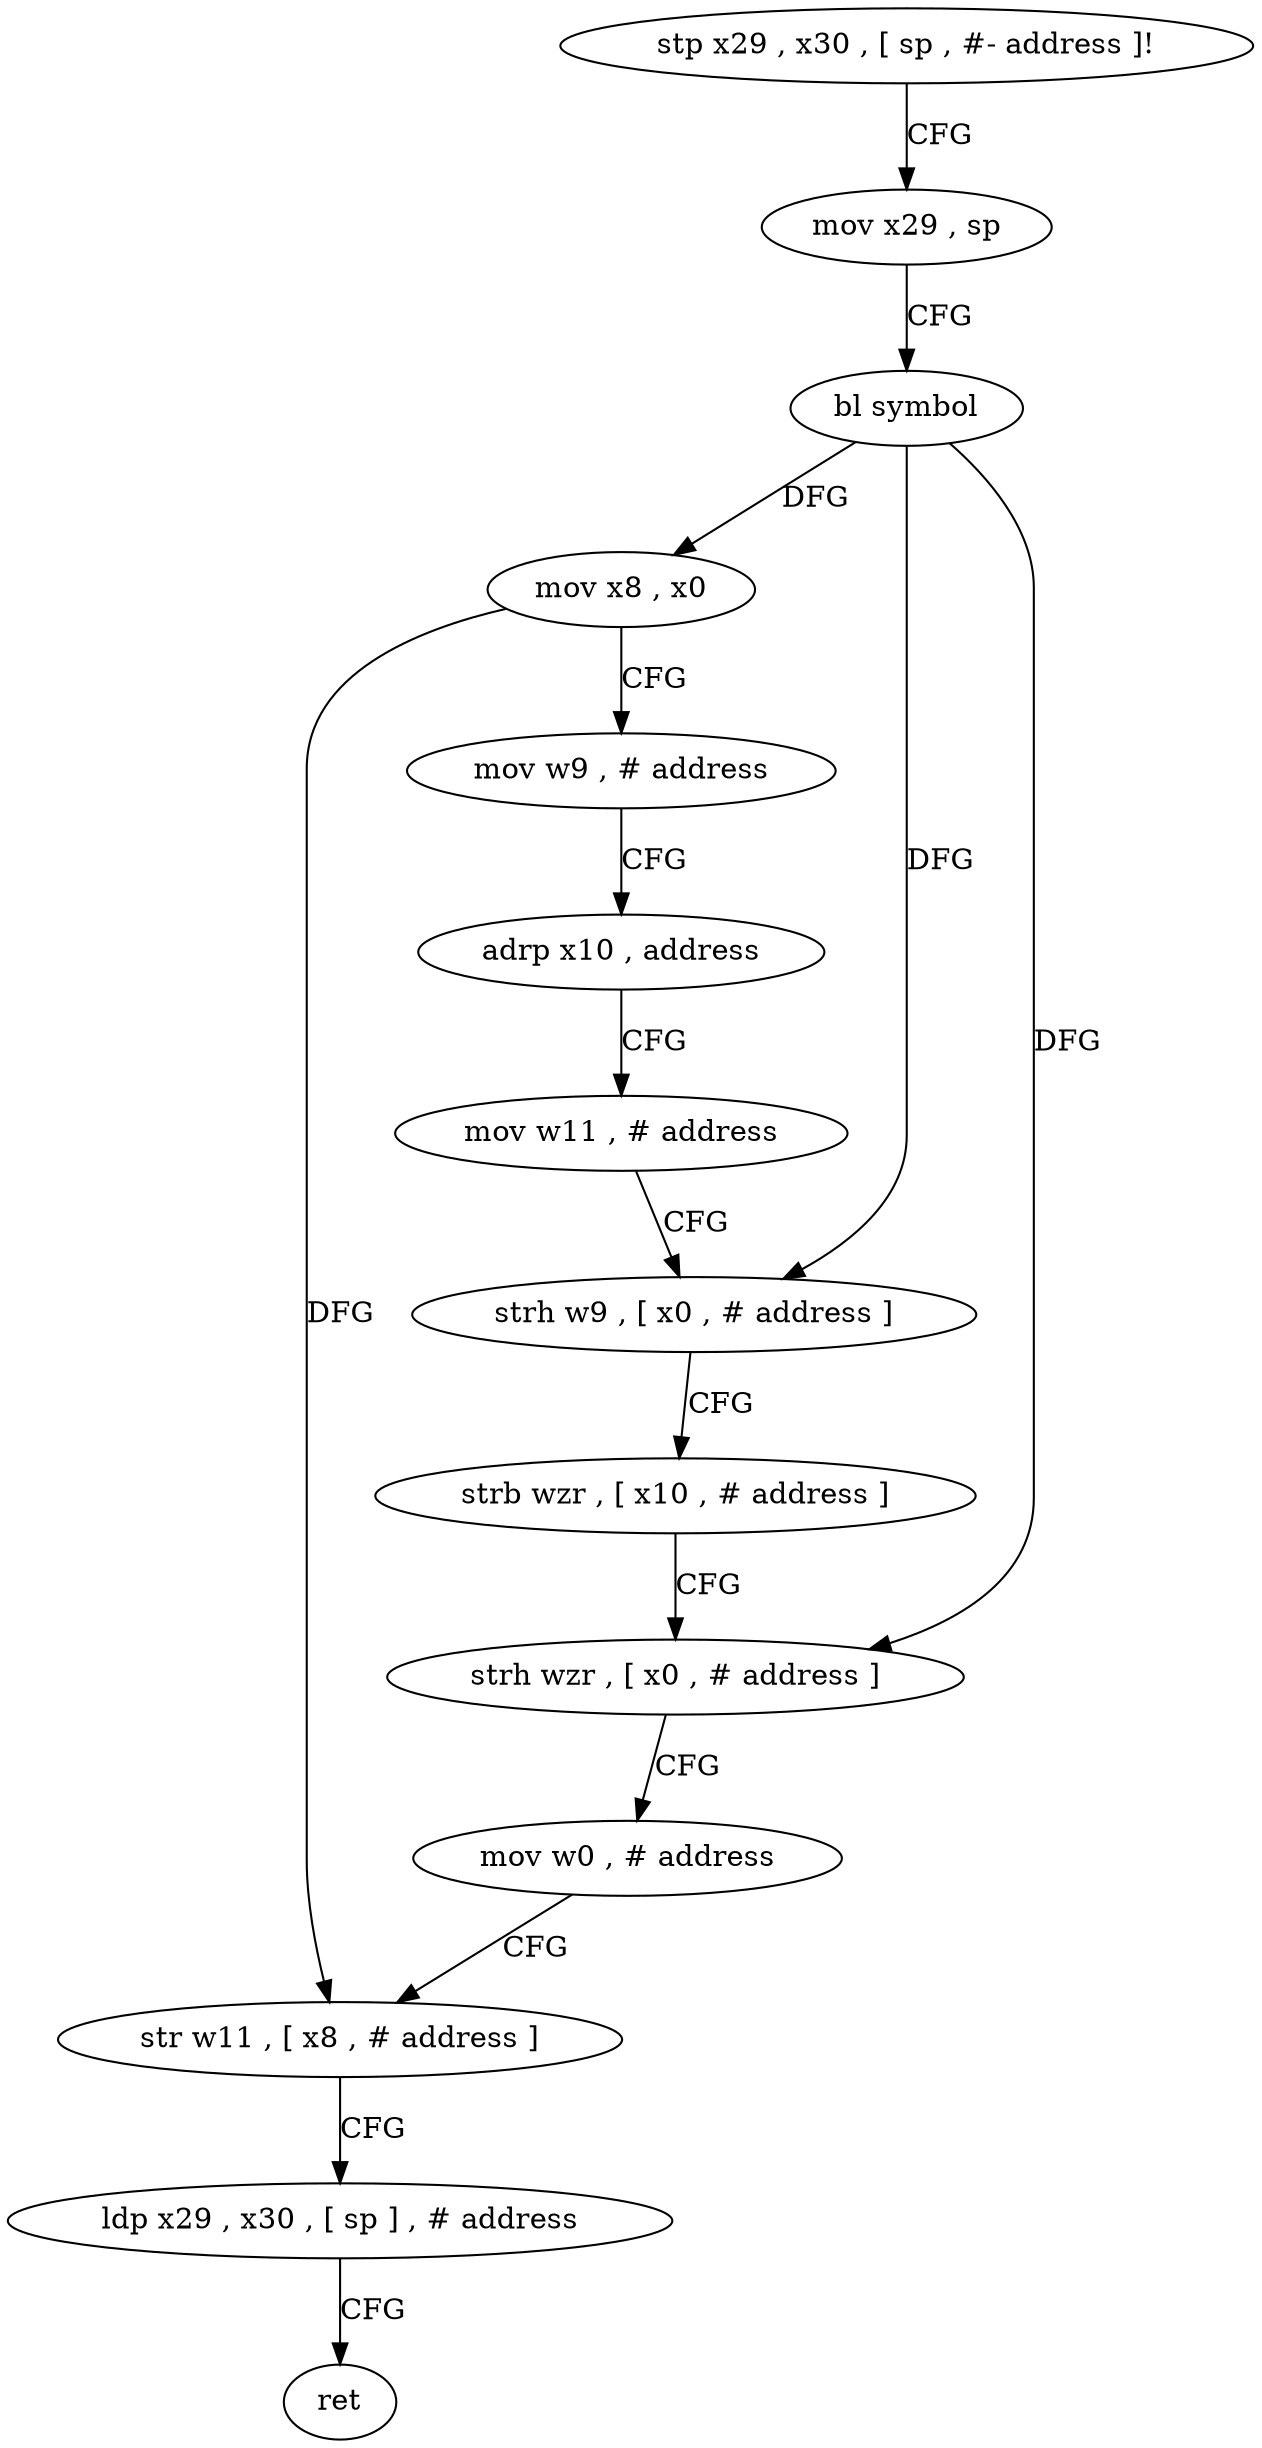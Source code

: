 digraph "func" {
"4245168" [label = "stp x29 , x30 , [ sp , #- address ]!" ]
"4245172" [label = "mov x29 , sp" ]
"4245176" [label = "bl symbol" ]
"4245180" [label = "mov x8 , x0" ]
"4245184" [label = "mov w9 , # address" ]
"4245188" [label = "adrp x10 , address" ]
"4245192" [label = "mov w11 , # address" ]
"4245196" [label = "strh w9 , [ x0 , # address ]" ]
"4245200" [label = "strb wzr , [ x10 , # address ]" ]
"4245204" [label = "strh wzr , [ x0 , # address ]" ]
"4245208" [label = "mov w0 , # address" ]
"4245212" [label = "str w11 , [ x8 , # address ]" ]
"4245216" [label = "ldp x29 , x30 , [ sp ] , # address" ]
"4245220" [label = "ret" ]
"4245168" -> "4245172" [ label = "CFG" ]
"4245172" -> "4245176" [ label = "CFG" ]
"4245176" -> "4245180" [ label = "DFG" ]
"4245176" -> "4245196" [ label = "DFG" ]
"4245176" -> "4245204" [ label = "DFG" ]
"4245180" -> "4245184" [ label = "CFG" ]
"4245180" -> "4245212" [ label = "DFG" ]
"4245184" -> "4245188" [ label = "CFG" ]
"4245188" -> "4245192" [ label = "CFG" ]
"4245192" -> "4245196" [ label = "CFG" ]
"4245196" -> "4245200" [ label = "CFG" ]
"4245200" -> "4245204" [ label = "CFG" ]
"4245204" -> "4245208" [ label = "CFG" ]
"4245208" -> "4245212" [ label = "CFG" ]
"4245212" -> "4245216" [ label = "CFG" ]
"4245216" -> "4245220" [ label = "CFG" ]
}
